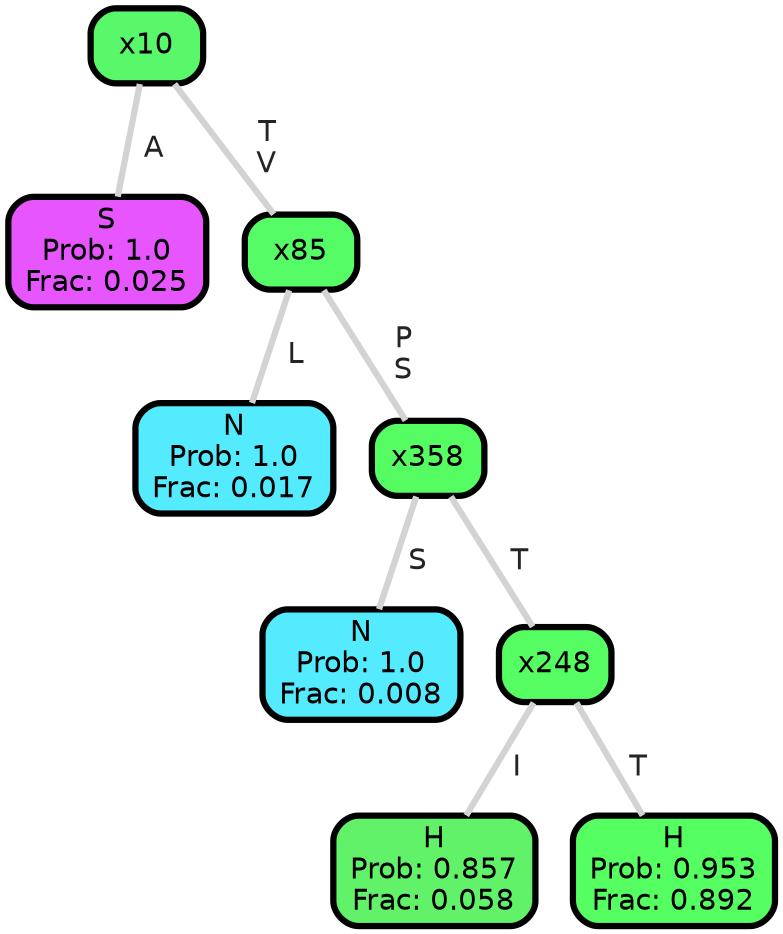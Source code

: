graph Tree {
node [shape=box, style="filled, rounded",color="black",penwidth="3",fontcolor="black",                 fontname=helvetica] ;
graph [ranksep="0 equally", splines=straight,                 bgcolor=transparent, dpi=200] ;
edge [fontname=helvetica, fontweight=bold,fontcolor=grey14,color=lightgray] ;
0 [label="S
Prob: 1.0
Frac: 0.025", fillcolor="#e755ff"] ;
1 [label="x10", fillcolor="#59f86a"] ;
2 [label="N
Prob: 1.0
Frac: 0.017", fillcolor="#55ebff"] ;
3 [label="x85", fillcolor="#55fc66"] ;
4 [label="N
Prob: 1.0
Frac: 0.008", fillcolor="#55ebff"] ;
5 [label="x358", fillcolor="#55fd63"] ;
6 [label="H
Prob: 0.857
Frac: 0.058", fillcolor="#61f26a"] ;
7 [label="x248", fillcolor="#55fd62"] ;
8 [label="H
Prob: 0.953
Frac: 0.892", fillcolor="#55fe61"] ;
1 -- 0 [label=" A",penwidth=3] ;
1 -- 3 [label=" T\n V",penwidth=3] ;
3 -- 2 [label=" L",penwidth=3] ;
3 -- 5 [label=" P\n S",penwidth=3] ;
5 -- 4 [label=" S",penwidth=3] ;
5 -- 7 [label=" T",penwidth=3] ;
7 -- 6 [label=" I",penwidth=3] ;
7 -- 8 [label=" T",penwidth=3] ;
{rank = same;}}